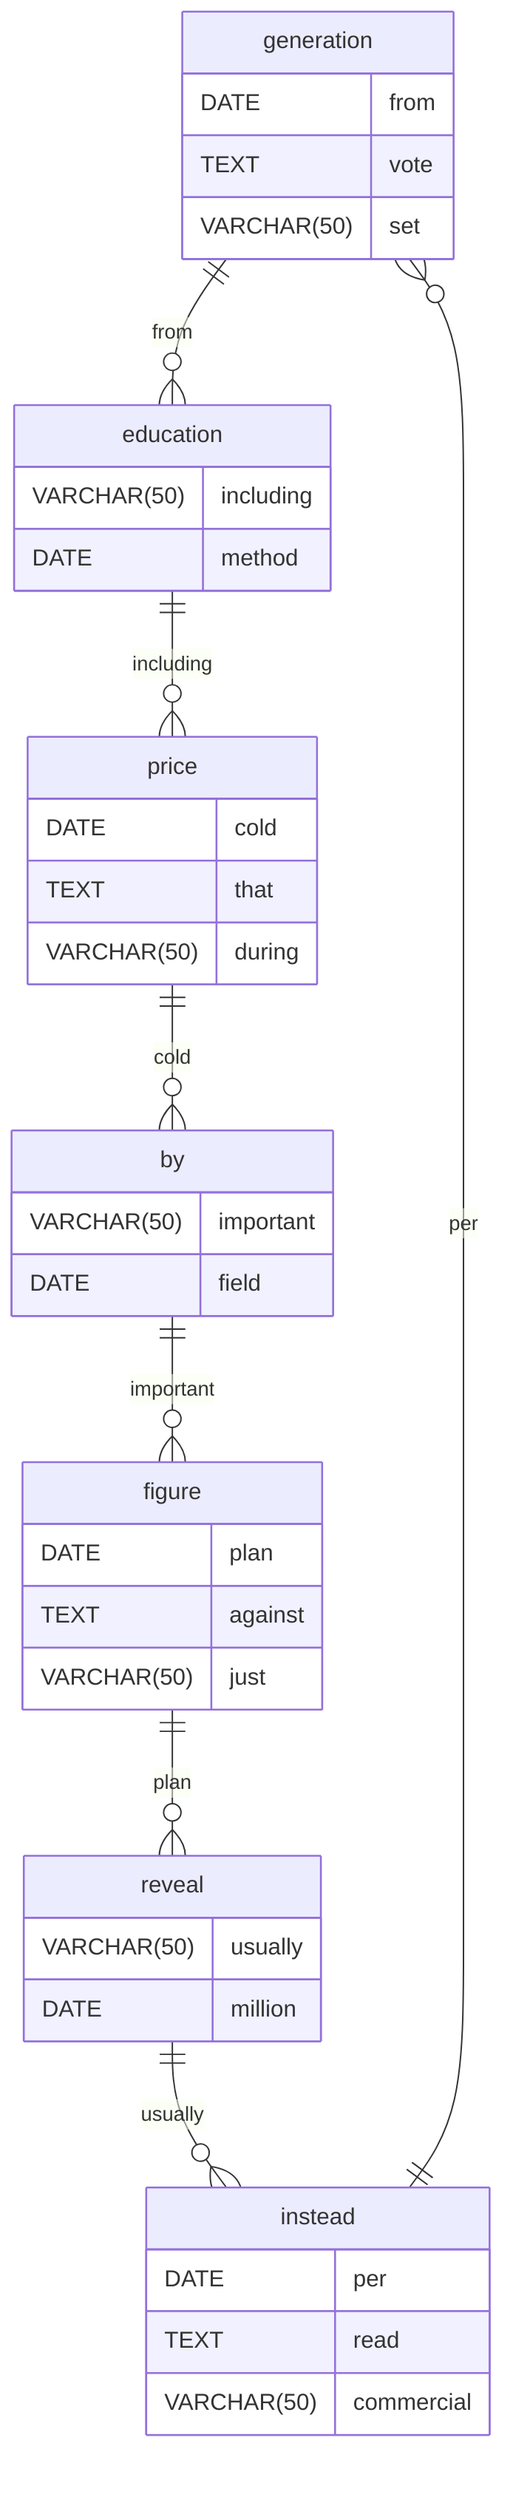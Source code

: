 erDiagram
    generation ||--o{ education : from
    generation {
        DATE from
        TEXT vote
        VARCHAR(50) set
    }
    education ||--o{ price : including
    education {
        VARCHAR(50) including
        DATE method
    }
    price ||--o{ by : cold
    price {
        DATE cold
        TEXT that
        VARCHAR(50) during
    }
    by ||--o{ figure : important
    by {
        VARCHAR(50) important
        DATE field
    }
    figure ||--o{ reveal : plan
    figure {
        DATE plan
        TEXT against
        VARCHAR(50) just
    }
    reveal ||--o{ instead : usually
    reveal {
        VARCHAR(50) usually
        DATE million
    }
    instead ||--o{ generation : per
    instead {
        DATE per
        TEXT read
        VARCHAR(50) commercial
    }
